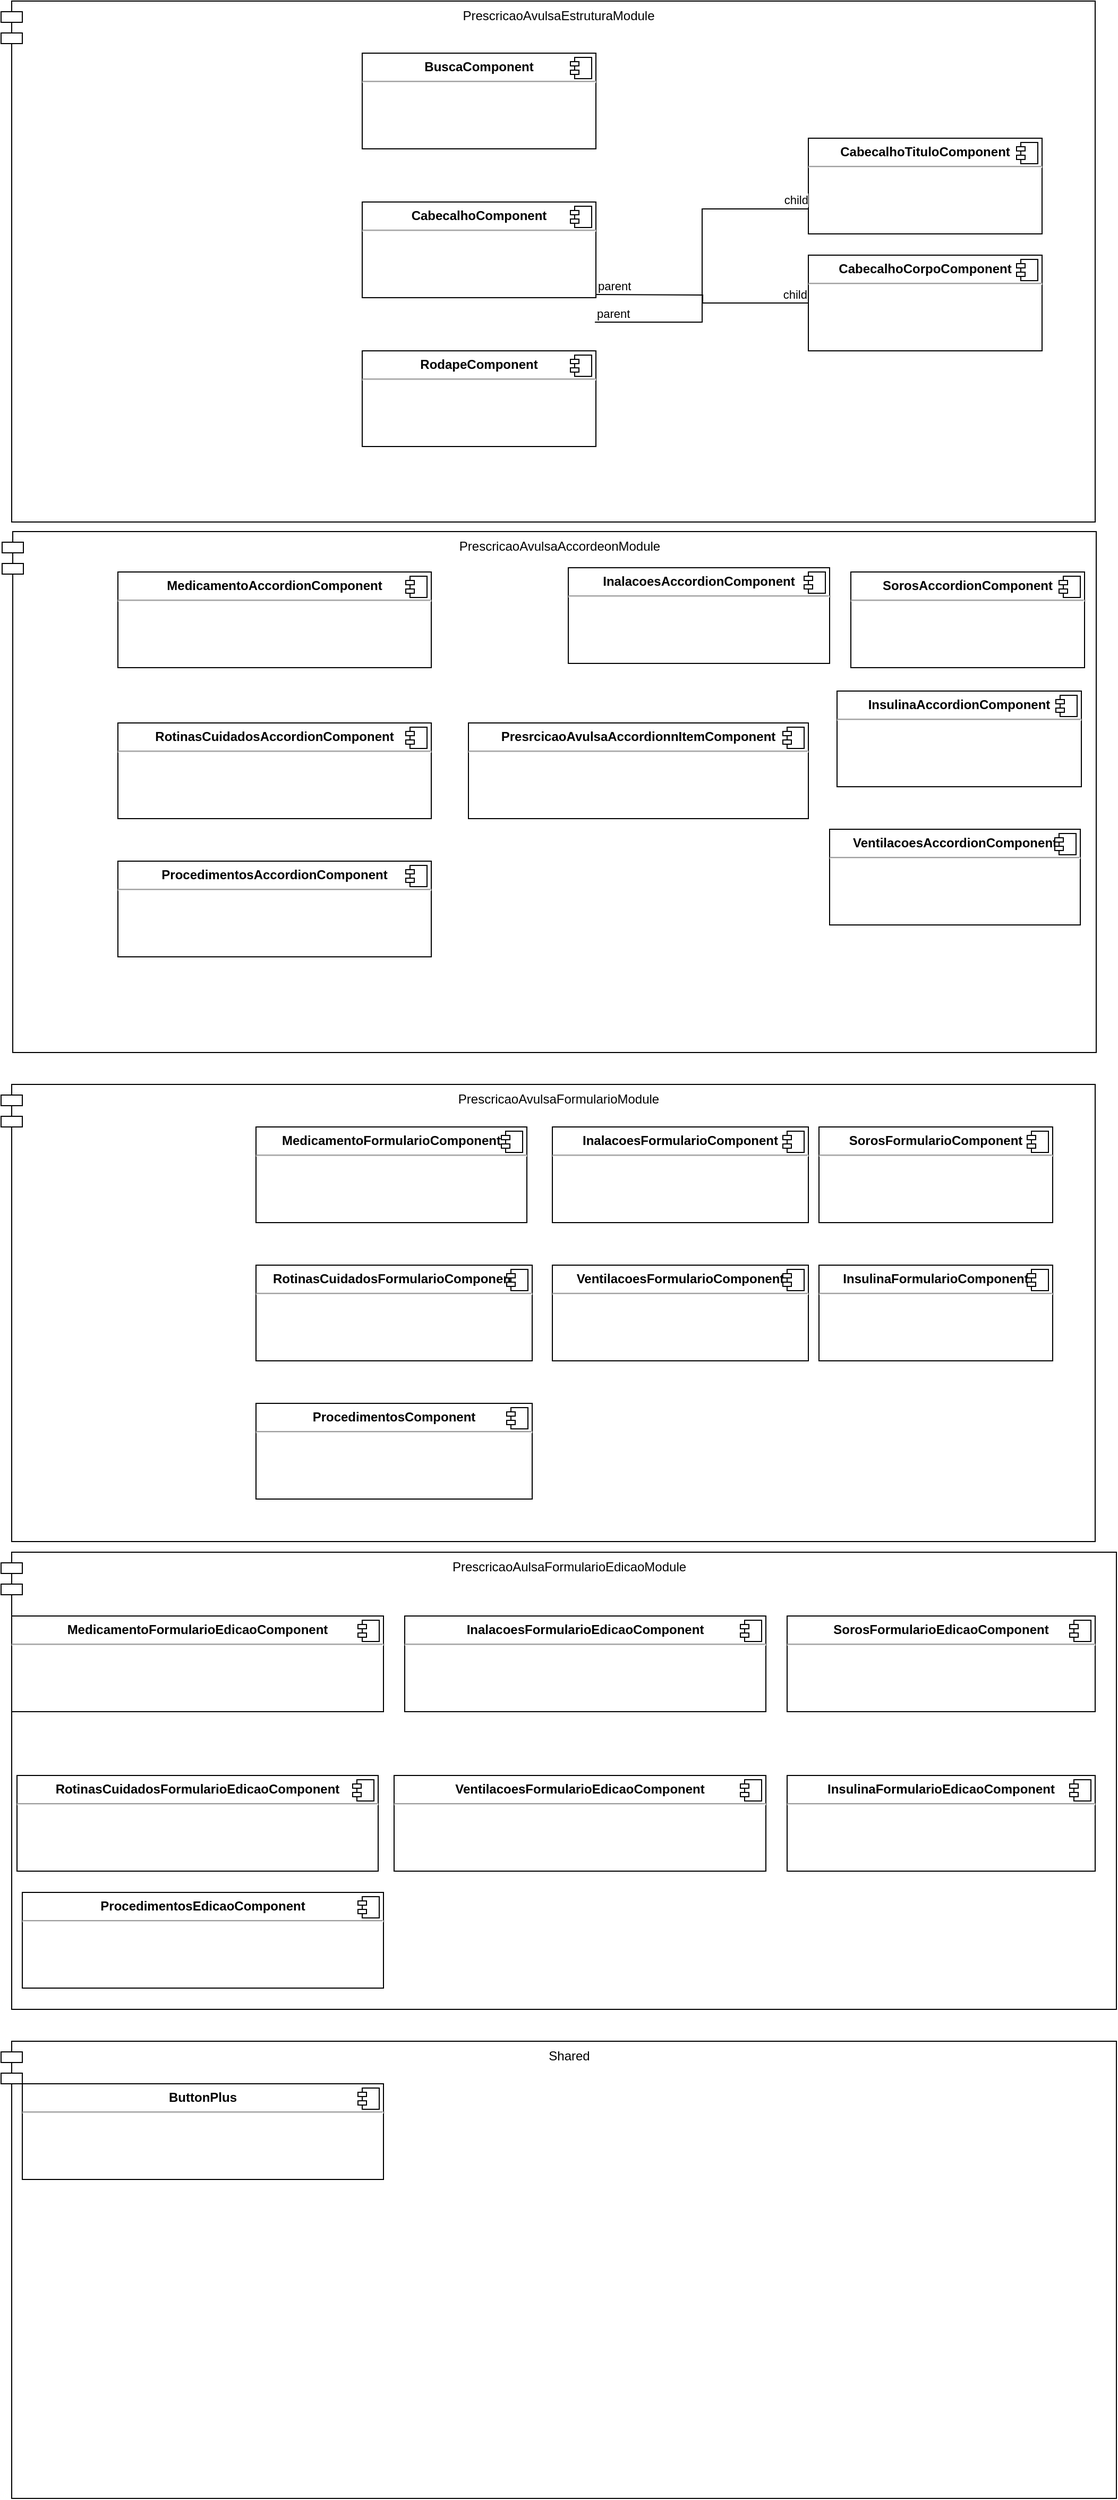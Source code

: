 <mxfile version="20.2.4" type="github">
  <diagram id="qlqrQ8tRjtu1ritACzjV" name="Página-1">
    <mxGraphModel dx="2249" dy="678" grid="1" gridSize="10" guides="1" tooltips="1" connect="1" arrows="1" fold="1" page="1" pageScale="1" pageWidth="827" pageHeight="1169" math="0" shadow="0">
      <root>
        <mxCell id="0" />
        <mxCell id="1" parent="0" />
        <mxCell id="EhoqWdMSPW2L86Gc-47y-85" value="PrescricaoAvulsaAccordeonModule&#xa;" style="shape=module;align=left;spacingLeft=20;align=center;verticalAlign=top;" parent="1" vertex="1">
          <mxGeometry x="-229" y="620" width="1030" height="490" as="geometry" />
        </mxCell>
        <mxCell id="EhoqWdMSPW2L86Gc-47y-18" value="PrescricaoAvulsaEstruturaModule" style="shape=module;align=left;spacingLeft=20;align=center;verticalAlign=top;" parent="1" vertex="1">
          <mxGeometry x="-230" y="121" width="1030" height="490" as="geometry" />
        </mxCell>
        <mxCell id="EhoqWdMSPW2L86Gc-47y-19" value="&lt;p style=&quot;margin:0px;margin-top:6px;text-align:center;&quot;&gt;&lt;b&gt;BuscaComponent&lt;/b&gt;&lt;/p&gt;&lt;hr&gt;&lt;p style=&quot;margin:0px;margin-left:8px;&quot;&gt;&lt;br&gt;&lt;/p&gt;" style="align=left;overflow=fill;html=1;dropTarget=0;" parent="1" vertex="1">
          <mxGeometry x="110" y="170" width="220" height="90" as="geometry" />
        </mxCell>
        <mxCell id="EhoqWdMSPW2L86Gc-47y-20" value="" style="shape=component;jettyWidth=8;jettyHeight=4;" parent="EhoqWdMSPW2L86Gc-47y-19" vertex="1">
          <mxGeometry x="1" width="20" height="20" relative="1" as="geometry">
            <mxPoint x="-24" y="4" as="offset" />
          </mxGeometry>
        </mxCell>
        <mxCell id="EhoqWdMSPW2L86Gc-47y-21" value="&lt;p style=&quot;margin:0px;margin-top:6px;text-align:center;&quot;&gt;&lt;b&gt;RodapeComponent&lt;/b&gt;&lt;/p&gt;&lt;hr&gt;&lt;p style=&quot;margin:0px;margin-left:8px;&quot;&gt;&lt;br&gt;&lt;/p&gt;" style="align=left;overflow=fill;html=1;dropTarget=0;" parent="1" vertex="1">
          <mxGeometry x="110" y="450" width="220" height="90" as="geometry" />
        </mxCell>
        <mxCell id="EhoqWdMSPW2L86Gc-47y-22" value="" style="shape=component;jettyWidth=8;jettyHeight=4;" parent="EhoqWdMSPW2L86Gc-47y-21" vertex="1">
          <mxGeometry x="1" width="20" height="20" relative="1" as="geometry">
            <mxPoint x="-24" y="4" as="offset" />
          </mxGeometry>
        </mxCell>
        <mxCell id="EhoqWdMSPW2L86Gc-47y-23" value="&lt;p style=&quot;margin:0px;margin-top:6px;text-align:center;&quot;&gt;&lt;b&gt;CabecalhoComponent&lt;/b&gt;&lt;/p&gt;&lt;hr&gt;&lt;p style=&quot;margin:0px;margin-left:8px;&quot;&gt;&lt;br&gt;&lt;/p&gt;" style="align=left;overflow=fill;html=1;dropTarget=0;" parent="1" vertex="1">
          <mxGeometry x="110" y="310" width="220" height="90" as="geometry" />
        </mxCell>
        <mxCell id="EhoqWdMSPW2L86Gc-47y-24" value="" style="shape=component;jettyWidth=8;jettyHeight=4;" parent="EhoqWdMSPW2L86Gc-47y-23" vertex="1">
          <mxGeometry x="1" width="20" height="20" relative="1" as="geometry">
            <mxPoint x="-24" y="4" as="offset" />
          </mxGeometry>
        </mxCell>
        <mxCell id="EhoqWdMSPW2L86Gc-47y-25" value="&lt;p style=&quot;margin:0px;margin-top:6px;text-align:center;&quot;&gt;&lt;b&gt;CabecalhoTituloComponent&lt;/b&gt;&lt;/p&gt;&lt;hr&gt;&lt;p style=&quot;margin:0px;margin-left:8px;&quot;&gt;&lt;br&gt;&lt;/p&gt;" style="align=left;overflow=fill;html=1;dropTarget=0;" parent="1" vertex="1">
          <mxGeometry x="530" y="250" width="220" height="90" as="geometry" />
        </mxCell>
        <mxCell id="EhoqWdMSPW2L86Gc-47y-26" value="" style="shape=component;jettyWidth=8;jettyHeight=4;" parent="EhoqWdMSPW2L86Gc-47y-25" vertex="1">
          <mxGeometry x="1" width="20" height="20" relative="1" as="geometry">
            <mxPoint x="-24" y="4" as="offset" />
          </mxGeometry>
        </mxCell>
        <mxCell id="EhoqWdMSPW2L86Gc-47y-27" value="&lt;p style=&quot;margin:0px;margin-top:6px;text-align:center;&quot;&gt;&lt;b&gt;CabecalhoCorpoComponent&lt;/b&gt;&lt;/p&gt;&lt;hr&gt;&lt;p style=&quot;margin:0px;margin-left:8px;&quot;&gt;&lt;br&gt;&lt;/p&gt;" style="align=left;overflow=fill;html=1;dropTarget=0;" parent="1" vertex="1">
          <mxGeometry x="530" y="360" width="220" height="90" as="geometry" />
        </mxCell>
        <mxCell id="EhoqWdMSPW2L86Gc-47y-28" value="" style="shape=component;jettyWidth=8;jettyHeight=4;" parent="EhoqWdMSPW2L86Gc-47y-27" vertex="1">
          <mxGeometry x="1" width="20" height="20" relative="1" as="geometry">
            <mxPoint x="-24" y="4" as="offset" />
          </mxGeometry>
        </mxCell>
        <mxCell id="EhoqWdMSPW2L86Gc-47y-62" value="" style="endArrow=none;html=1;edgeStyle=orthogonalEdgeStyle;rounded=0;entryX=0;entryY=0.75;entryDx=0;entryDy=0;" parent="1" edge="1">
          <mxGeometry relative="1" as="geometry">
            <mxPoint x="329" y="423" as="sourcePoint" />
            <mxPoint x="530" y="316.5" as="targetPoint" />
            <Array as="points">
              <mxPoint x="430" y="423" />
            </Array>
          </mxGeometry>
        </mxCell>
        <mxCell id="EhoqWdMSPW2L86Gc-47y-63" value="parent" style="edgeLabel;resizable=0;html=1;align=left;verticalAlign=bottom;" parent="EhoqWdMSPW2L86Gc-47y-62" connectable="0" vertex="1">
          <mxGeometry x="-1" relative="1" as="geometry" />
        </mxCell>
        <mxCell id="EhoqWdMSPW2L86Gc-47y-64" value="child" style="edgeLabel;resizable=0;html=1;align=right;verticalAlign=bottom;" parent="EhoqWdMSPW2L86Gc-47y-62" connectable="0" vertex="1">
          <mxGeometry x="1" relative="1" as="geometry" />
        </mxCell>
        <mxCell id="EhoqWdMSPW2L86Gc-47y-69" value="&lt;p style=&quot;margin:0px;margin-top:6px;text-align:center;&quot;&gt;&lt;b&gt;MedicamentoAccordionComponent&lt;/b&gt;&lt;/p&gt;&lt;hr&gt;&lt;p style=&quot;margin:0px;margin-left:8px;&quot;&gt;&lt;br&gt;&lt;/p&gt;" style="align=left;overflow=fill;html=1;dropTarget=0;" parent="1" vertex="1">
          <mxGeometry x="-120" y="658" width="295" height="90" as="geometry" />
        </mxCell>
        <mxCell id="EhoqWdMSPW2L86Gc-47y-70" value="" style="shape=component;jettyWidth=8;jettyHeight=4;" parent="EhoqWdMSPW2L86Gc-47y-69" vertex="1">
          <mxGeometry x="1" width="20" height="20" relative="1" as="geometry">
            <mxPoint x="-24" y="4" as="offset" />
          </mxGeometry>
        </mxCell>
        <mxCell id="EhoqWdMSPW2L86Gc-47y-71" value="&lt;p style=&quot;margin:0px;margin-top:6px;text-align:center;&quot;&gt;&lt;b&gt;InalacoesAccordionComponent&lt;/b&gt;&lt;/p&gt;&lt;hr&gt;&lt;p style=&quot;margin:0px;margin-left:8px;&quot;&gt;&lt;br&gt;&lt;/p&gt;" style="align=left;overflow=fill;html=1;dropTarget=0;" parent="1" vertex="1">
          <mxGeometry x="304" y="654" width="246" height="90" as="geometry" />
        </mxCell>
        <mxCell id="EhoqWdMSPW2L86Gc-47y-72" value="" style="shape=component;jettyWidth=8;jettyHeight=4;" parent="EhoqWdMSPW2L86Gc-47y-71" vertex="1">
          <mxGeometry x="1" width="20" height="20" relative="1" as="geometry">
            <mxPoint x="-24" y="4" as="offset" />
          </mxGeometry>
        </mxCell>
        <mxCell id="EhoqWdMSPW2L86Gc-47y-73" value="&lt;p style=&quot;margin:0px;margin-top:6px;text-align:center;&quot;&gt;&lt;b&gt;SorosAccordionComponent&lt;/b&gt;&lt;/p&gt;&lt;hr&gt;&lt;p style=&quot;margin:0px;margin-left:8px;&quot;&gt;&lt;br&gt;&lt;/p&gt;" style="align=left;overflow=fill;html=1;dropTarget=0;" parent="1" vertex="1">
          <mxGeometry x="570" y="658" width="220" height="90" as="geometry" />
        </mxCell>
        <mxCell id="EhoqWdMSPW2L86Gc-47y-74" value="" style="shape=component;jettyWidth=8;jettyHeight=4;" parent="EhoqWdMSPW2L86Gc-47y-73" vertex="1">
          <mxGeometry x="1" width="20" height="20" relative="1" as="geometry">
            <mxPoint x="-24" y="4" as="offset" />
          </mxGeometry>
        </mxCell>
        <mxCell id="EhoqWdMSPW2L86Gc-47y-75" value="&lt;p style=&quot;margin:0px;margin-top:6px;text-align:center;&quot;&gt;&lt;b&gt;RotinasCuidadosAccordionComponent&lt;/b&gt;&lt;/p&gt;&lt;hr&gt;&lt;p style=&quot;margin:0px;margin-left:8px;&quot;&gt;&lt;br&gt;&lt;/p&gt;" style="align=left;overflow=fill;html=1;dropTarget=0;" parent="1" vertex="1">
          <mxGeometry x="-120" y="800" width="295" height="90" as="geometry" />
        </mxCell>
        <mxCell id="EhoqWdMSPW2L86Gc-47y-76" value="" style="shape=component;jettyWidth=8;jettyHeight=4;" parent="EhoqWdMSPW2L86Gc-47y-75" vertex="1">
          <mxGeometry x="1" width="20" height="20" relative="1" as="geometry">
            <mxPoint x="-24" y="4" as="offset" />
          </mxGeometry>
        </mxCell>
        <mxCell id="EhoqWdMSPW2L86Gc-47y-77" value="&lt;p style=&quot;margin:0px;margin-top:6px;text-align:center;&quot;&gt;&lt;b&gt;VentilacoesAccordionComponent&lt;/b&gt;&lt;/p&gt;&lt;hr&gt;&lt;p style=&quot;margin:0px;margin-left:8px;&quot;&gt;&lt;br&gt;&lt;/p&gt;" style="align=left;overflow=fill;html=1;dropTarget=0;" parent="1" vertex="1">
          <mxGeometry x="550" y="900" width="236" height="90" as="geometry" />
        </mxCell>
        <mxCell id="EhoqWdMSPW2L86Gc-47y-78" value="" style="shape=component;jettyWidth=8;jettyHeight=4;" parent="EhoqWdMSPW2L86Gc-47y-77" vertex="1">
          <mxGeometry x="1" width="20" height="20" relative="1" as="geometry">
            <mxPoint x="-24" y="4" as="offset" />
          </mxGeometry>
        </mxCell>
        <mxCell id="EhoqWdMSPW2L86Gc-47y-79" value="&lt;p style=&quot;margin:0px;margin-top:6px;text-align:center;&quot;&gt;&lt;b&gt;InsulinaAccordionComponent&lt;/b&gt;&lt;/p&gt;&lt;hr&gt;&lt;p style=&quot;margin:0px;margin-left:8px;&quot;&gt;&lt;br&gt;&lt;/p&gt;" style="align=left;overflow=fill;html=1;dropTarget=0;" parent="1" vertex="1">
          <mxGeometry x="557" y="770" width="230" height="90" as="geometry" />
        </mxCell>
        <mxCell id="EhoqWdMSPW2L86Gc-47y-80" value="" style="shape=component;jettyWidth=8;jettyHeight=4;" parent="EhoqWdMSPW2L86Gc-47y-79" vertex="1">
          <mxGeometry x="1" width="20" height="20" relative="1" as="geometry">
            <mxPoint x="-24" y="4" as="offset" />
          </mxGeometry>
        </mxCell>
        <mxCell id="EhoqWdMSPW2L86Gc-47y-81" value="&lt;p style=&quot;margin:0px;margin-top:6px;text-align:center;&quot;&gt;&lt;b&gt;ProcedimentosAccordionComponent&lt;/b&gt;&lt;/p&gt;&lt;hr&gt;&lt;p style=&quot;margin:0px;margin-left:8px;&quot;&gt;&lt;br&gt;&lt;/p&gt;" style="align=left;overflow=fill;html=1;dropTarget=0;" parent="1" vertex="1">
          <mxGeometry x="-120" y="930" width="295" height="90" as="geometry" />
        </mxCell>
        <mxCell id="EhoqWdMSPW2L86Gc-47y-82" value="" style="shape=component;jettyWidth=8;jettyHeight=4;" parent="EhoqWdMSPW2L86Gc-47y-81" vertex="1">
          <mxGeometry x="1" width="20" height="20" relative="1" as="geometry">
            <mxPoint x="-24" y="4" as="offset" />
          </mxGeometry>
        </mxCell>
        <mxCell id="EhoqWdMSPW2L86Gc-47y-87" value="PrescricaoAvulsaFormularioModule" style="shape=module;align=left;spacingLeft=20;align=center;verticalAlign=top;" parent="1" vertex="1">
          <mxGeometry x="-230" y="1140" width="1030" height="430" as="geometry" />
        </mxCell>
        <mxCell id="EhoqWdMSPW2L86Gc-47y-102" value="&lt;p style=&quot;margin:0px;margin-top:6px;text-align:center;&quot;&gt;&lt;b&gt;MedicamentoFormularioComponent&lt;/b&gt;&lt;/p&gt;&lt;hr&gt;&lt;p style=&quot;margin:0px;margin-left:8px;&quot;&gt;&lt;br&gt;&lt;/p&gt;" style="align=left;overflow=fill;html=1;dropTarget=0;" parent="1" vertex="1">
          <mxGeometry x="10" y="1180" width="255" height="90" as="geometry" />
        </mxCell>
        <mxCell id="EhoqWdMSPW2L86Gc-47y-103" value="" style="shape=component;jettyWidth=8;jettyHeight=4;" parent="EhoqWdMSPW2L86Gc-47y-102" vertex="1">
          <mxGeometry x="1" width="20" height="20" relative="1" as="geometry">
            <mxPoint x="-24" y="4" as="offset" />
          </mxGeometry>
        </mxCell>
        <mxCell id="EhoqWdMSPW2L86Gc-47y-104" value="&lt;p style=&quot;margin:0px;margin-top:6px;text-align:center;&quot;&gt;&lt;b&gt;InalacoesFormularioComponent&lt;/b&gt;&lt;/p&gt;&lt;hr&gt;&lt;p style=&quot;margin:0px;margin-left:8px;&quot;&gt;&lt;br&gt;&lt;/p&gt;" style="align=left;overflow=fill;html=1;dropTarget=0;" parent="1" vertex="1">
          <mxGeometry x="289" y="1180" width="241" height="90" as="geometry" />
        </mxCell>
        <mxCell id="EhoqWdMSPW2L86Gc-47y-105" value="" style="shape=component;jettyWidth=8;jettyHeight=4;" parent="EhoqWdMSPW2L86Gc-47y-104" vertex="1">
          <mxGeometry x="1" width="20" height="20" relative="1" as="geometry">
            <mxPoint x="-24" y="4" as="offset" />
          </mxGeometry>
        </mxCell>
        <mxCell id="EhoqWdMSPW2L86Gc-47y-106" value="&lt;p style=&quot;margin:0px;margin-top:6px;text-align:center;&quot;&gt;&lt;b&gt;SorosFormularioComponent&lt;/b&gt;&lt;/p&gt;&lt;hr&gt;&lt;p style=&quot;margin:0px;margin-left:8px;&quot;&gt;&lt;br&gt;&lt;/p&gt;" style="align=left;overflow=fill;html=1;dropTarget=0;" parent="1" vertex="1">
          <mxGeometry x="540" y="1180" width="220" height="90" as="geometry" />
        </mxCell>
        <mxCell id="EhoqWdMSPW2L86Gc-47y-107" value="" style="shape=component;jettyWidth=8;jettyHeight=4;" parent="EhoqWdMSPW2L86Gc-47y-106" vertex="1">
          <mxGeometry x="1" width="20" height="20" relative="1" as="geometry">
            <mxPoint x="-24" y="4" as="offset" />
          </mxGeometry>
        </mxCell>
        <mxCell id="EhoqWdMSPW2L86Gc-47y-108" value="&lt;p style=&quot;margin:0px;margin-top:6px;text-align:center;&quot;&gt;&lt;b&gt;RotinasCuidadosFormularioComponent&lt;/b&gt;&lt;/p&gt;&lt;hr&gt;&lt;p style=&quot;margin:0px;margin-left:8px;&quot;&gt;&lt;br&gt;&lt;/p&gt;" style="align=left;overflow=fill;html=1;dropTarget=0;" parent="1" vertex="1">
          <mxGeometry x="10" y="1310" width="260" height="90" as="geometry" />
        </mxCell>
        <mxCell id="EhoqWdMSPW2L86Gc-47y-109" value="" style="shape=component;jettyWidth=8;jettyHeight=4;" parent="EhoqWdMSPW2L86Gc-47y-108" vertex="1">
          <mxGeometry x="1" width="20" height="20" relative="1" as="geometry">
            <mxPoint x="-24" y="4" as="offset" />
          </mxGeometry>
        </mxCell>
        <mxCell id="EhoqWdMSPW2L86Gc-47y-110" value="&lt;p style=&quot;margin:0px;margin-top:6px;text-align:center;&quot;&gt;&lt;b&gt;VentilacoesFormularioComponent&lt;/b&gt;&lt;/p&gt;&lt;hr&gt;&lt;p style=&quot;margin:0px;margin-left:8px;&quot;&gt;&lt;br&gt;&lt;/p&gt;" style="align=left;overflow=fill;html=1;dropTarget=0;" parent="1" vertex="1">
          <mxGeometry x="289" y="1310" width="241" height="90" as="geometry" />
        </mxCell>
        <mxCell id="EhoqWdMSPW2L86Gc-47y-111" value="" style="shape=component;jettyWidth=8;jettyHeight=4;" parent="EhoqWdMSPW2L86Gc-47y-110" vertex="1">
          <mxGeometry x="1" width="20" height="20" relative="1" as="geometry">
            <mxPoint x="-24" y="4" as="offset" />
          </mxGeometry>
        </mxCell>
        <mxCell id="EhoqWdMSPW2L86Gc-47y-112" value="&lt;p style=&quot;margin:0px;margin-top:6px;text-align:center;&quot;&gt;&lt;b&gt;InsulinaFormularioComponent&lt;/b&gt;&lt;/p&gt;&lt;hr&gt;&lt;p style=&quot;margin:0px;margin-left:8px;&quot;&gt;&lt;br&gt;&lt;/p&gt;" style="align=left;overflow=fill;html=1;dropTarget=0;" parent="1" vertex="1">
          <mxGeometry x="540" y="1310" width="220" height="90" as="geometry" />
        </mxCell>
        <mxCell id="EhoqWdMSPW2L86Gc-47y-113" value="" style="shape=component;jettyWidth=8;jettyHeight=4;" parent="EhoqWdMSPW2L86Gc-47y-112" vertex="1">
          <mxGeometry x="1" width="20" height="20" relative="1" as="geometry">
            <mxPoint x="-24" y="4" as="offset" />
          </mxGeometry>
        </mxCell>
        <mxCell id="EhoqWdMSPW2L86Gc-47y-114" value="&lt;p style=&quot;margin:0px;margin-top:6px;text-align:center;&quot;&gt;&lt;b&gt;ProcedimentosComponent&lt;/b&gt;&lt;/p&gt;&lt;hr&gt;&lt;p style=&quot;margin:0px;margin-left:8px;&quot;&gt;&lt;br&gt;&lt;/p&gt;" style="align=left;overflow=fill;html=1;dropTarget=0;" parent="1" vertex="1">
          <mxGeometry x="10" y="1440" width="260" height="90" as="geometry" />
        </mxCell>
        <mxCell id="EhoqWdMSPW2L86Gc-47y-115" value="" style="shape=component;jettyWidth=8;jettyHeight=4;" parent="EhoqWdMSPW2L86Gc-47y-114" vertex="1">
          <mxGeometry x="1" width="20" height="20" relative="1" as="geometry">
            <mxPoint x="-24" y="4" as="offset" />
          </mxGeometry>
        </mxCell>
        <mxCell id="EhoqWdMSPW2L86Gc-47y-117" value="" style="endArrow=none;html=1;edgeStyle=orthogonalEdgeStyle;rounded=0;" parent="1" target="EhoqWdMSPW2L86Gc-47y-27" edge="1">
          <mxGeometry relative="1" as="geometry">
            <mxPoint x="330" y="397" as="sourcePoint" />
            <mxPoint x="490" y="397" as="targetPoint" />
          </mxGeometry>
        </mxCell>
        <mxCell id="EhoqWdMSPW2L86Gc-47y-118" value="parent" style="edgeLabel;resizable=0;html=1;align=left;verticalAlign=bottom;" parent="EhoqWdMSPW2L86Gc-47y-117" connectable="0" vertex="1">
          <mxGeometry x="-1" relative="1" as="geometry" />
        </mxCell>
        <mxCell id="EhoqWdMSPW2L86Gc-47y-119" value="child" style="edgeLabel;resizable=0;html=1;align=right;verticalAlign=bottom;" parent="EhoqWdMSPW2L86Gc-47y-117" connectable="0" vertex="1">
          <mxGeometry x="1" relative="1" as="geometry" />
        </mxCell>
        <mxCell id="V3_WfEpUrsb-aY7oiaF6-15" value="PrescricaoAulsaFormularioEdicaoModule" style="shape=module;align=left;spacingLeft=20;align=center;verticalAlign=top;" vertex="1" parent="1">
          <mxGeometry x="-230" y="1580" width="1050" height="430" as="geometry" />
        </mxCell>
        <mxCell id="V3_WfEpUrsb-aY7oiaF6-16" value="&lt;p style=&quot;margin:0px;margin-top:6px;text-align:center;&quot;&gt;&lt;b&gt;MedicamentoFormularioEdicaoComponent&lt;/b&gt;&lt;/p&gt;&lt;hr&gt;&lt;p style=&quot;margin:0px;margin-left:8px;&quot;&gt;&lt;br&gt;&lt;/p&gt;" style="align=left;overflow=fill;html=1;dropTarget=0;" vertex="1" parent="1">
          <mxGeometry x="-220" y="1640" width="350" height="90" as="geometry" />
        </mxCell>
        <mxCell id="V3_WfEpUrsb-aY7oiaF6-17" value="" style="shape=component;jettyWidth=8;jettyHeight=4;" vertex="1" parent="V3_WfEpUrsb-aY7oiaF6-16">
          <mxGeometry x="1" width="20" height="20" relative="1" as="geometry">
            <mxPoint x="-24" y="4" as="offset" />
          </mxGeometry>
        </mxCell>
        <mxCell id="V3_WfEpUrsb-aY7oiaF6-18" value="&lt;p style=&quot;margin:0px;margin-top:6px;text-align:center;&quot;&gt;&lt;b&gt;InalacoesFormularioEdicaoComponent&lt;/b&gt;&lt;/p&gt;&lt;hr&gt;&lt;p style=&quot;margin:0px;margin-left:8px;&quot;&gt;&lt;br&gt;&lt;/p&gt;" style="align=left;overflow=fill;html=1;dropTarget=0;" vertex="1" parent="1">
          <mxGeometry x="150" y="1640" width="340" height="90" as="geometry" />
        </mxCell>
        <mxCell id="V3_WfEpUrsb-aY7oiaF6-19" value="" style="shape=component;jettyWidth=8;jettyHeight=4;" vertex="1" parent="V3_WfEpUrsb-aY7oiaF6-18">
          <mxGeometry x="1" width="20" height="20" relative="1" as="geometry">
            <mxPoint x="-24" y="4" as="offset" />
          </mxGeometry>
        </mxCell>
        <mxCell id="V3_WfEpUrsb-aY7oiaF6-20" value="&lt;p style=&quot;margin:0px;margin-top:6px;text-align:center;&quot;&gt;&lt;b&gt;SorosFormularioEdicaoComponent&lt;/b&gt;&lt;/p&gt;&lt;hr&gt;&lt;p style=&quot;margin:0px;margin-left:8px;&quot;&gt;&lt;br&gt;&lt;/p&gt;" style="align=left;overflow=fill;html=1;dropTarget=0;" vertex="1" parent="1">
          <mxGeometry x="510" y="1640" width="290" height="90" as="geometry" />
        </mxCell>
        <mxCell id="V3_WfEpUrsb-aY7oiaF6-21" value="" style="shape=component;jettyWidth=8;jettyHeight=4;" vertex="1" parent="V3_WfEpUrsb-aY7oiaF6-20">
          <mxGeometry x="1" width="20" height="20" relative="1" as="geometry">
            <mxPoint x="-24" y="4" as="offset" />
          </mxGeometry>
        </mxCell>
        <mxCell id="V3_WfEpUrsb-aY7oiaF6-22" value="&lt;p style=&quot;margin:0px;margin-top:6px;text-align:center;&quot;&gt;&lt;b&gt;RotinasCuidadosFormularioEdicaoComponent&lt;/b&gt;&lt;/p&gt;&lt;hr&gt;&lt;p style=&quot;margin:0px;margin-left:8px;&quot;&gt;&lt;br&gt;&lt;/p&gt;" style="align=left;overflow=fill;html=1;dropTarget=0;" vertex="1" parent="1">
          <mxGeometry x="-215" y="1790" width="340" height="90" as="geometry" />
        </mxCell>
        <mxCell id="V3_WfEpUrsb-aY7oiaF6-23" value="" style="shape=component;jettyWidth=8;jettyHeight=4;" vertex="1" parent="V3_WfEpUrsb-aY7oiaF6-22">
          <mxGeometry x="1" width="20" height="20" relative="1" as="geometry">
            <mxPoint x="-24" y="4" as="offset" />
          </mxGeometry>
        </mxCell>
        <mxCell id="V3_WfEpUrsb-aY7oiaF6-24" value="&lt;p style=&quot;margin:0px;margin-top:6px;text-align:center;&quot;&gt;&lt;b&gt;VentilacoesFormularioEdicaoComponent&lt;/b&gt;&lt;/p&gt;&lt;hr&gt;&lt;p style=&quot;margin:0px;margin-left:8px;&quot;&gt;&lt;br&gt;&lt;/p&gt;" style="align=left;overflow=fill;html=1;dropTarget=0;" vertex="1" parent="1">
          <mxGeometry x="140" y="1790" width="350" height="90" as="geometry" />
        </mxCell>
        <mxCell id="V3_WfEpUrsb-aY7oiaF6-25" value="" style="shape=component;jettyWidth=8;jettyHeight=4;" vertex="1" parent="V3_WfEpUrsb-aY7oiaF6-24">
          <mxGeometry x="1" width="20" height="20" relative="1" as="geometry">
            <mxPoint x="-24" y="4" as="offset" />
          </mxGeometry>
        </mxCell>
        <mxCell id="V3_WfEpUrsb-aY7oiaF6-26" value="&lt;p style=&quot;margin:0px;margin-top:6px;text-align:center;&quot;&gt;&lt;b&gt;InsulinaFormularioEdicaoComponent&lt;/b&gt;&lt;/p&gt;&lt;hr&gt;&lt;p style=&quot;margin:0px;margin-left:8px;&quot;&gt;&lt;br&gt;&lt;/p&gt;" style="align=left;overflow=fill;html=1;dropTarget=0;" vertex="1" parent="1">
          <mxGeometry x="510" y="1790" width="290" height="90" as="geometry" />
        </mxCell>
        <mxCell id="V3_WfEpUrsb-aY7oiaF6-27" value="" style="shape=component;jettyWidth=8;jettyHeight=4;" vertex="1" parent="V3_WfEpUrsb-aY7oiaF6-26">
          <mxGeometry x="1" width="20" height="20" relative="1" as="geometry">
            <mxPoint x="-24" y="4" as="offset" />
          </mxGeometry>
        </mxCell>
        <mxCell id="V3_WfEpUrsb-aY7oiaF6-28" value="&lt;p style=&quot;margin:0px;margin-top:6px;text-align:center;&quot;&gt;&lt;b&gt;ProcedimentosEdicaoComponent&lt;/b&gt;&lt;/p&gt;&lt;hr&gt;&lt;p style=&quot;margin:0px;margin-left:8px;&quot;&gt;&lt;br&gt;&lt;/p&gt;" style="align=left;overflow=fill;html=1;dropTarget=0;" vertex="1" parent="1">
          <mxGeometry x="-210" y="1900" width="340" height="90" as="geometry" />
        </mxCell>
        <mxCell id="V3_WfEpUrsb-aY7oiaF6-29" value="" style="shape=component;jettyWidth=8;jettyHeight=4;" vertex="1" parent="V3_WfEpUrsb-aY7oiaF6-28">
          <mxGeometry x="1" width="20" height="20" relative="1" as="geometry">
            <mxPoint x="-24" y="4" as="offset" />
          </mxGeometry>
        </mxCell>
        <mxCell id="V3_WfEpUrsb-aY7oiaF6-31" value="Shared" style="shape=module;align=left;spacingLeft=20;align=center;verticalAlign=top;" vertex="1" parent="1">
          <mxGeometry x="-230" y="2040" width="1050" height="430" as="geometry" />
        </mxCell>
        <mxCell id="V3_WfEpUrsb-aY7oiaF6-32" value="&lt;p style=&quot;margin:0px;margin-top:6px;text-align:center;&quot;&gt;&lt;b&gt;ButtonPlus&lt;/b&gt;&lt;/p&gt;&lt;hr&gt;&lt;p style=&quot;margin:0px;margin-left:8px;&quot;&gt;&lt;br&gt;&lt;/p&gt;" style="align=left;overflow=fill;html=1;dropTarget=0;" vertex="1" parent="1">
          <mxGeometry x="-210" y="2080" width="340" height="90" as="geometry" />
        </mxCell>
        <mxCell id="V3_WfEpUrsb-aY7oiaF6-33" value="" style="shape=component;jettyWidth=8;jettyHeight=4;" vertex="1" parent="V3_WfEpUrsb-aY7oiaF6-32">
          <mxGeometry x="1" width="20" height="20" relative="1" as="geometry">
            <mxPoint x="-24" y="4" as="offset" />
          </mxGeometry>
        </mxCell>
        <mxCell id="V3_WfEpUrsb-aY7oiaF6-34" value="&lt;p style=&quot;margin:0px;margin-top:6px;text-align:center;&quot;&gt;&lt;b&gt;PresrcicaoAvulsaAccordionnItemComponent&lt;/b&gt;&lt;/p&gt;&lt;hr&gt;&lt;p style=&quot;margin:0px;margin-left:8px;&quot;&gt;&lt;br&gt;&lt;/p&gt;" style="align=left;overflow=fill;html=1;dropTarget=0;" vertex="1" parent="1">
          <mxGeometry x="210" y="800" width="320" height="90" as="geometry" />
        </mxCell>
        <mxCell id="V3_WfEpUrsb-aY7oiaF6-35" value="" style="shape=component;jettyWidth=8;jettyHeight=4;" vertex="1" parent="V3_WfEpUrsb-aY7oiaF6-34">
          <mxGeometry x="1" width="20" height="20" relative="1" as="geometry">
            <mxPoint x="-24" y="4" as="offset" />
          </mxGeometry>
        </mxCell>
      </root>
    </mxGraphModel>
  </diagram>
</mxfile>
